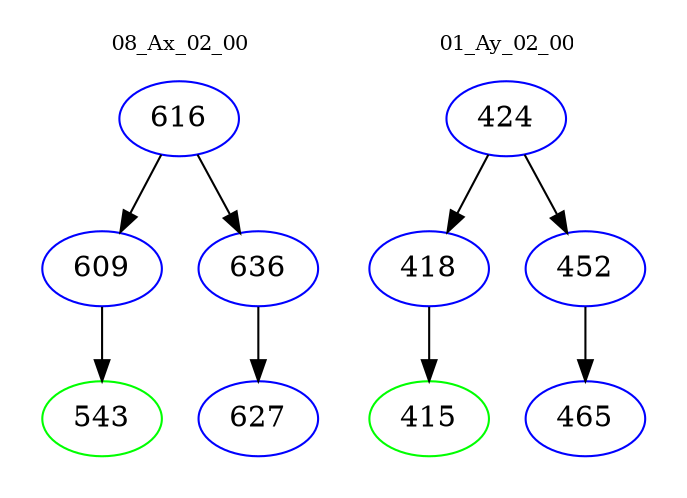 digraph{
subgraph cluster_0 {
color = white
label = "08_Ax_02_00";
fontsize=10;
T0_616 [label="616", color="blue"]
T0_616 -> T0_609 [color="black"]
T0_609 [label="609", color="blue"]
T0_609 -> T0_543 [color="black"]
T0_543 [label="543", color="green"]
T0_616 -> T0_636 [color="black"]
T0_636 [label="636", color="blue"]
T0_636 -> T0_627 [color="black"]
T0_627 [label="627", color="blue"]
}
subgraph cluster_1 {
color = white
label = "01_Ay_02_00";
fontsize=10;
T1_424 [label="424", color="blue"]
T1_424 -> T1_418 [color="black"]
T1_418 [label="418", color="blue"]
T1_418 -> T1_415 [color="black"]
T1_415 [label="415", color="green"]
T1_424 -> T1_452 [color="black"]
T1_452 [label="452", color="blue"]
T1_452 -> T1_465 [color="black"]
T1_465 [label="465", color="blue"]
}
}
